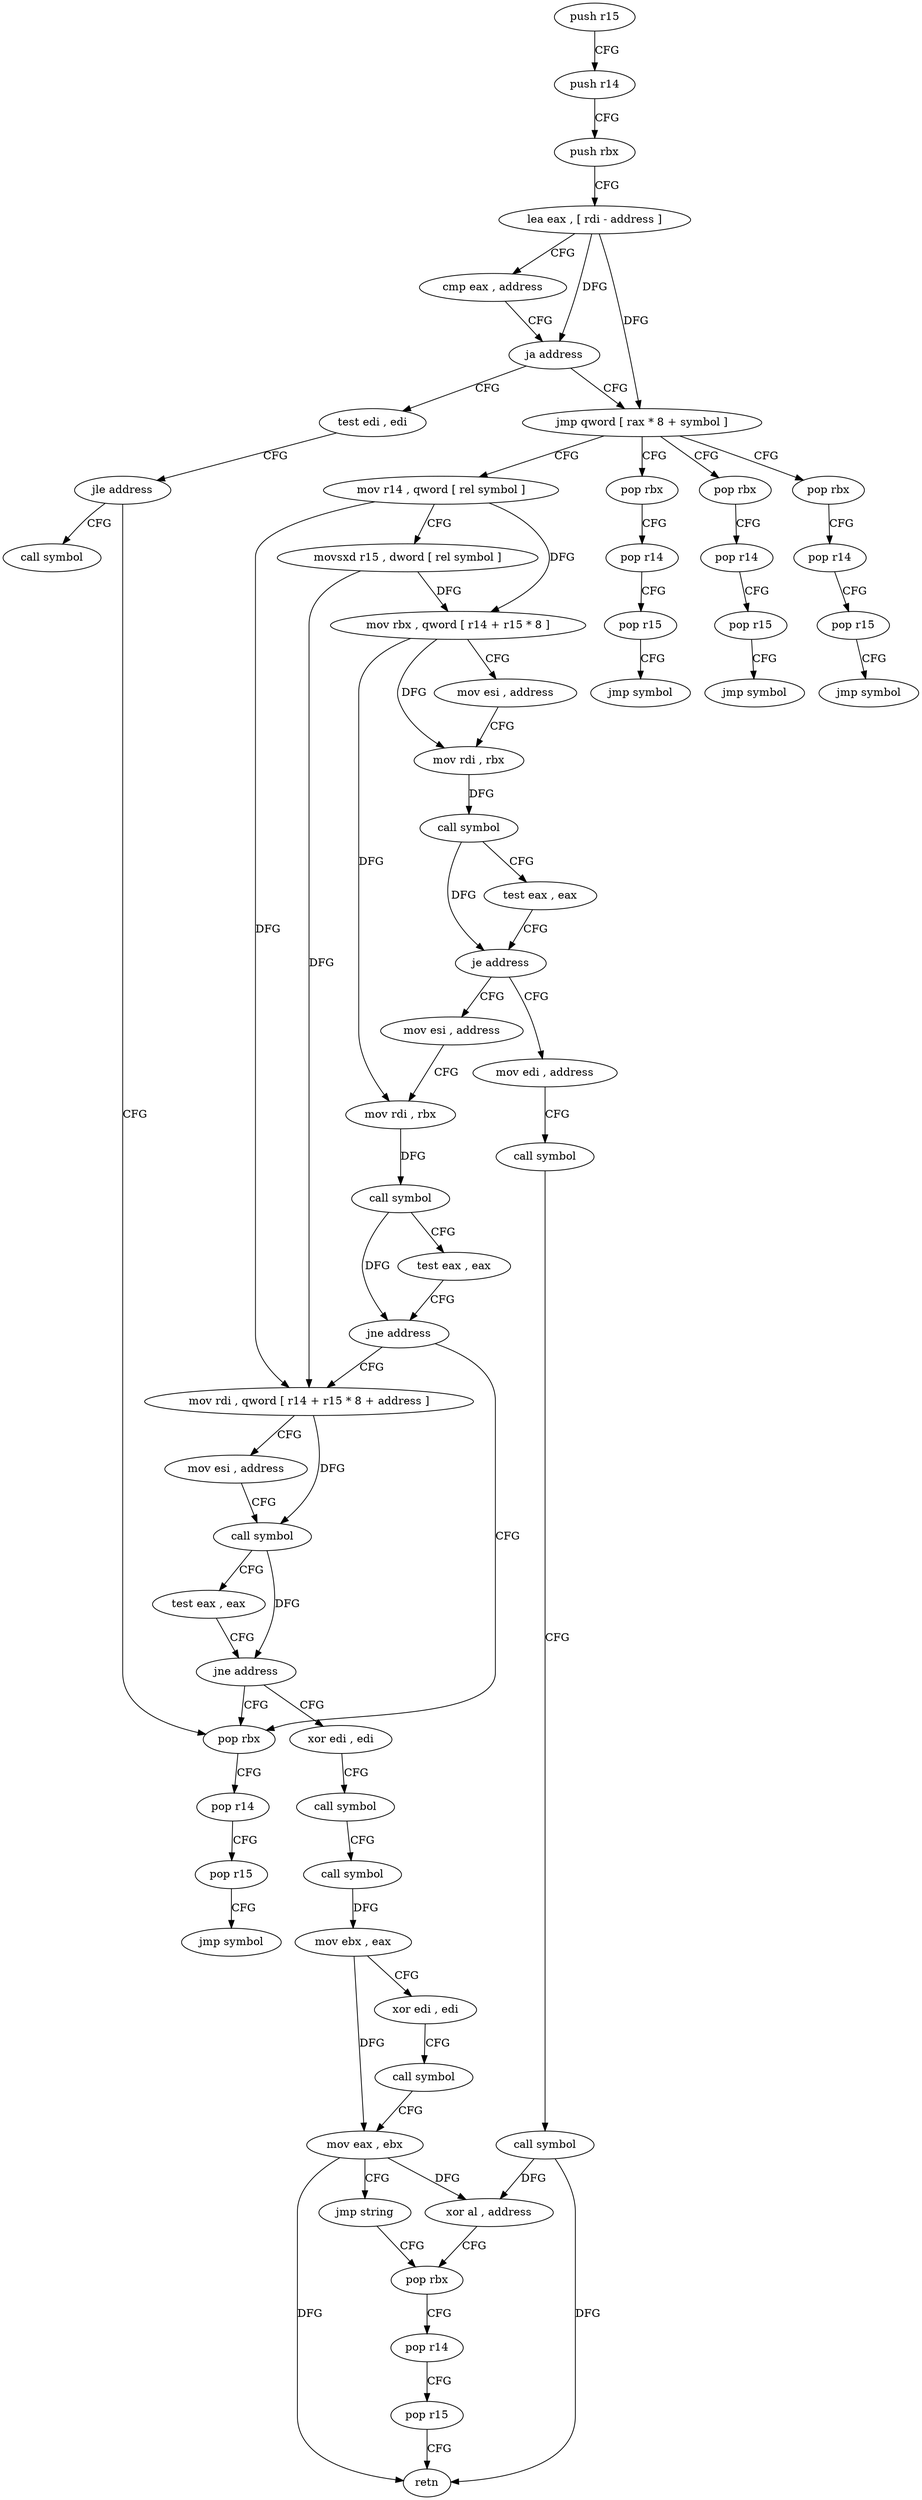 digraph "func" {
"4201248" [label = "push r15" ]
"4201250" [label = "push r14" ]
"4201252" [label = "push rbx" ]
"4201253" [label = "lea eax , [ rdi - address ]" ]
"4201256" [label = "cmp eax , address" ]
"4201259" [label = "ja address" ]
"4201395" [label = "test edi , edi" ]
"4201265" [label = "jmp qword [ rax * 8 + symbol ]" ]
"4201397" [label = "jle address" ]
"4201432" [label = "call symbol" ]
"4201399" [label = "pop rbx" ]
"4201272" [label = "pop rbx" ]
"4201282" [label = "pop rbx" ]
"4201292" [label = "mov r14 , qword [ rel symbol ]" ]
"4201388" [label = "pop rbx" ]
"4201400" [label = "pop r14" ]
"4201402" [label = "pop r15" ]
"4201404" [label = "jmp symbol" ]
"4201273" [label = "pop r14" ]
"4201275" [label = "pop r15" ]
"4201277" [label = "jmp symbol" ]
"4201283" [label = "pop r14" ]
"4201285" [label = "pop r15" ]
"4201287" [label = "jmp symbol" ]
"4201299" [label = "movsxd r15 , dword [ rel symbol ]" ]
"4201306" [label = "mov rbx , qword [ r14 + r15 * 8 ]" ]
"4201310" [label = "mov esi , address" ]
"4201315" [label = "mov rdi , rbx" ]
"4201318" [label = "call symbol" ]
"4201323" [label = "test eax , eax" ]
"4201325" [label = "je address" ]
"4201409" [label = "mov edi , address" ]
"4201327" [label = "mov esi , address" ]
"4201389" [label = "pop r14" ]
"4201391" [label = "pop r15" ]
"4201393" [label = "jmp symbol" ]
"4201414" [label = "call symbol" ]
"4201419" [label = "call symbol" ]
"4201424" [label = "xor al , address" ]
"4201426" [label = "pop rbx" ]
"4201332" [label = "mov rdi , rbx" ]
"4201335" [label = "call symbol" ]
"4201340" [label = "test eax , eax" ]
"4201342" [label = "jne address" ]
"4201344" [label = "mov rdi , qword [ r14 + r15 * 8 + address ]" ]
"4201349" [label = "mov esi , address" ]
"4201354" [label = "call symbol" ]
"4201359" [label = "test eax , eax" ]
"4201361" [label = "jne address" ]
"4201363" [label = "xor edi , edi" ]
"4201365" [label = "call symbol" ]
"4201370" [label = "call symbol" ]
"4201375" [label = "mov ebx , eax" ]
"4201377" [label = "xor edi , edi" ]
"4201379" [label = "call symbol" ]
"4201384" [label = "mov eax , ebx" ]
"4201386" [label = "jmp string" ]
"4201427" [label = "pop r14" ]
"4201429" [label = "pop r15" ]
"4201431" [label = "retn" ]
"4201248" -> "4201250" [ label = "CFG" ]
"4201250" -> "4201252" [ label = "CFG" ]
"4201252" -> "4201253" [ label = "CFG" ]
"4201253" -> "4201256" [ label = "CFG" ]
"4201253" -> "4201259" [ label = "DFG" ]
"4201253" -> "4201265" [ label = "DFG" ]
"4201256" -> "4201259" [ label = "CFG" ]
"4201259" -> "4201395" [ label = "CFG" ]
"4201259" -> "4201265" [ label = "CFG" ]
"4201395" -> "4201397" [ label = "CFG" ]
"4201265" -> "4201272" [ label = "CFG" ]
"4201265" -> "4201282" [ label = "CFG" ]
"4201265" -> "4201292" [ label = "CFG" ]
"4201265" -> "4201388" [ label = "CFG" ]
"4201397" -> "4201432" [ label = "CFG" ]
"4201397" -> "4201399" [ label = "CFG" ]
"4201399" -> "4201400" [ label = "CFG" ]
"4201272" -> "4201273" [ label = "CFG" ]
"4201282" -> "4201283" [ label = "CFG" ]
"4201292" -> "4201299" [ label = "CFG" ]
"4201292" -> "4201306" [ label = "DFG" ]
"4201292" -> "4201344" [ label = "DFG" ]
"4201388" -> "4201389" [ label = "CFG" ]
"4201400" -> "4201402" [ label = "CFG" ]
"4201402" -> "4201404" [ label = "CFG" ]
"4201273" -> "4201275" [ label = "CFG" ]
"4201275" -> "4201277" [ label = "CFG" ]
"4201283" -> "4201285" [ label = "CFG" ]
"4201285" -> "4201287" [ label = "CFG" ]
"4201299" -> "4201306" [ label = "DFG" ]
"4201299" -> "4201344" [ label = "DFG" ]
"4201306" -> "4201310" [ label = "CFG" ]
"4201306" -> "4201315" [ label = "DFG" ]
"4201306" -> "4201332" [ label = "DFG" ]
"4201310" -> "4201315" [ label = "CFG" ]
"4201315" -> "4201318" [ label = "DFG" ]
"4201318" -> "4201323" [ label = "CFG" ]
"4201318" -> "4201325" [ label = "DFG" ]
"4201323" -> "4201325" [ label = "CFG" ]
"4201325" -> "4201409" [ label = "CFG" ]
"4201325" -> "4201327" [ label = "CFG" ]
"4201409" -> "4201414" [ label = "CFG" ]
"4201327" -> "4201332" [ label = "CFG" ]
"4201389" -> "4201391" [ label = "CFG" ]
"4201391" -> "4201393" [ label = "CFG" ]
"4201414" -> "4201419" [ label = "CFG" ]
"4201419" -> "4201424" [ label = "DFG" ]
"4201419" -> "4201431" [ label = "DFG" ]
"4201424" -> "4201426" [ label = "CFG" ]
"4201426" -> "4201427" [ label = "CFG" ]
"4201332" -> "4201335" [ label = "DFG" ]
"4201335" -> "4201340" [ label = "CFG" ]
"4201335" -> "4201342" [ label = "DFG" ]
"4201340" -> "4201342" [ label = "CFG" ]
"4201342" -> "4201399" [ label = "CFG" ]
"4201342" -> "4201344" [ label = "CFG" ]
"4201344" -> "4201349" [ label = "CFG" ]
"4201344" -> "4201354" [ label = "DFG" ]
"4201349" -> "4201354" [ label = "CFG" ]
"4201354" -> "4201359" [ label = "CFG" ]
"4201354" -> "4201361" [ label = "DFG" ]
"4201359" -> "4201361" [ label = "CFG" ]
"4201361" -> "4201399" [ label = "CFG" ]
"4201361" -> "4201363" [ label = "CFG" ]
"4201363" -> "4201365" [ label = "CFG" ]
"4201365" -> "4201370" [ label = "CFG" ]
"4201370" -> "4201375" [ label = "DFG" ]
"4201375" -> "4201377" [ label = "CFG" ]
"4201375" -> "4201384" [ label = "DFG" ]
"4201377" -> "4201379" [ label = "CFG" ]
"4201379" -> "4201384" [ label = "CFG" ]
"4201384" -> "4201386" [ label = "CFG" ]
"4201384" -> "4201424" [ label = "DFG" ]
"4201384" -> "4201431" [ label = "DFG" ]
"4201386" -> "4201426" [ label = "CFG" ]
"4201427" -> "4201429" [ label = "CFG" ]
"4201429" -> "4201431" [ label = "CFG" ]
}
